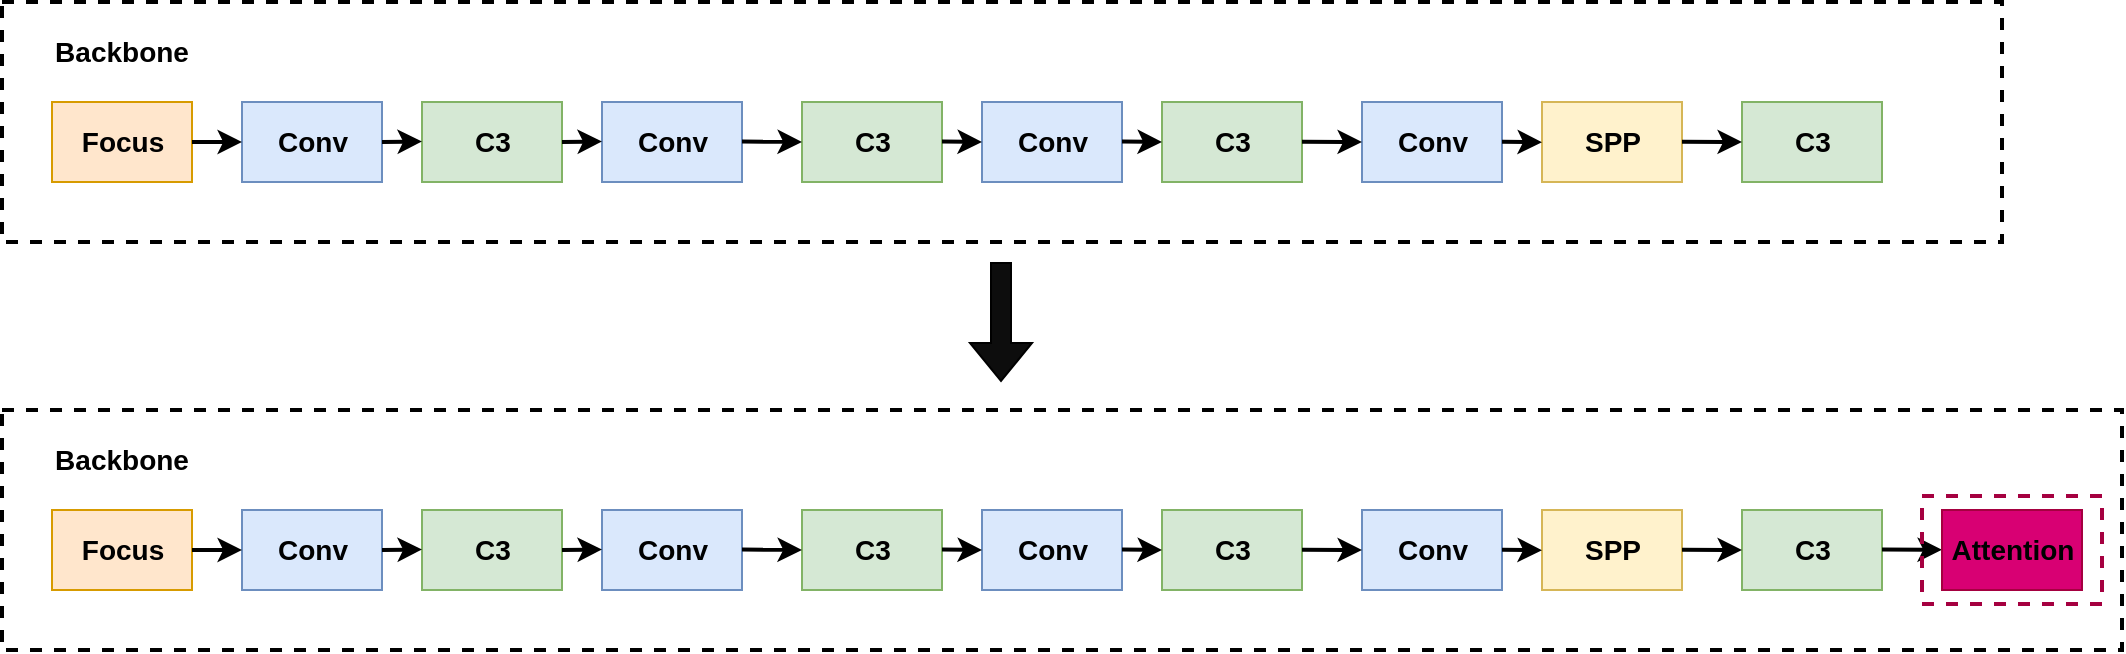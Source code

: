 <mxfile version="24.4.7" type="github">
  <diagram name="第 1 页" id="4MdKkwTL1JlU-X41MF6B">
    <mxGraphModel dx="1434" dy="746" grid="1" gridSize="10" guides="1" tooltips="1" connect="1" arrows="1" fold="1" page="1" pageScale="1" pageWidth="1169" pageHeight="827" math="0" shadow="0">
      <root>
        <mxCell id="0" />
        <mxCell id="1" parent="0" />
        <mxCell id="-DD8iEFyUxQleitiHUp1-1" value="" style="rounded=0;whiteSpace=wrap;html=1;strokeWidth=2;fillColor=none;dashed=1;" parent="1" vertex="1">
          <mxGeometry x="60" y="150" width="1000" height="120" as="geometry" />
        </mxCell>
        <mxCell id="-DD8iEFyUxQleitiHUp1-2" value="" style="rounded=0;whiteSpace=wrap;html=1;fillColor=#ffe6cc;strokeColor=#d79b00;" parent="1" vertex="1">
          <mxGeometry x="85" y="200" width="70" height="40" as="geometry" />
        </mxCell>
        <mxCell id="-DD8iEFyUxQleitiHUp1-3" value="&lt;font style=&quot;font-size: 14px;&quot;&gt;&lt;b&gt;Backbone&lt;/b&gt;&lt;/font&gt;" style="text;html=1;align=center;verticalAlign=middle;whiteSpace=wrap;rounded=0;" parent="1" vertex="1">
          <mxGeometry x="90" y="160" width="60" height="30" as="geometry" />
        </mxCell>
        <mxCell id="-DD8iEFyUxQleitiHUp1-4" value="" style="rounded=0;whiteSpace=wrap;html=1;fillColor=#dae8fc;strokeColor=#6c8ebf;" parent="1" vertex="1">
          <mxGeometry x="180" y="200" width="70" height="40" as="geometry" />
        </mxCell>
        <mxCell id="-DD8iEFyUxQleitiHUp1-5" value="" style="rounded=0;whiteSpace=wrap;html=1;fillColor=#d5e8d4;strokeColor=#82b366;" parent="1" vertex="1">
          <mxGeometry x="270" y="200" width="70" height="40" as="geometry" />
        </mxCell>
        <mxCell id="-DD8iEFyUxQleitiHUp1-6" value="" style="rounded=0;whiteSpace=wrap;html=1;fillColor=#dae8fc;strokeColor=#6c8ebf;" parent="1" vertex="1">
          <mxGeometry x="360" y="200" width="70" height="40" as="geometry" />
        </mxCell>
        <mxCell id="-DD8iEFyUxQleitiHUp1-7" value="" style="rounded=0;whiteSpace=wrap;html=1;fillColor=#d5e8d4;strokeColor=#82b366;" parent="1" vertex="1">
          <mxGeometry x="460" y="200" width="70" height="40" as="geometry" />
        </mxCell>
        <mxCell id="-DD8iEFyUxQleitiHUp1-8" value="" style="rounded=0;whiteSpace=wrap;html=1;fillColor=#dae8fc;strokeColor=#6c8ebf;" parent="1" vertex="1">
          <mxGeometry x="550" y="200" width="70" height="40" as="geometry" />
        </mxCell>
        <mxCell id="-DD8iEFyUxQleitiHUp1-9" value="" style="rounded=0;whiteSpace=wrap;html=1;fillColor=#d5e8d4;strokeColor=#82b366;" parent="1" vertex="1">
          <mxGeometry x="640" y="200" width="70" height="40" as="geometry" />
        </mxCell>
        <mxCell id="-DD8iEFyUxQleitiHUp1-10" value="" style="rounded=0;whiteSpace=wrap;html=1;fillColor=#dae8fc;strokeColor=#6c8ebf;" parent="1" vertex="1">
          <mxGeometry x="740" y="200" width="70" height="40" as="geometry" />
        </mxCell>
        <mxCell id="-DD8iEFyUxQleitiHUp1-11" value="" style="rounded=0;whiteSpace=wrap;html=1;fillColor=#fff2cc;strokeColor=#d6b656;" parent="1" vertex="1">
          <mxGeometry x="830" y="200" width="70" height="40" as="geometry" />
        </mxCell>
        <mxCell id="-DD8iEFyUxQleitiHUp1-12" value="" style="rounded=0;whiteSpace=wrap;html=1;fillColor=#d5e8d4;strokeColor=#82b366;" parent="1" vertex="1">
          <mxGeometry x="930" y="200" width="70" height="40" as="geometry" />
        </mxCell>
        <mxCell id="-DD8iEFyUxQleitiHUp1-13" value="&lt;font style=&quot;font-size: 14px;&quot;&gt;&lt;b&gt;Focus&lt;/b&gt;&lt;/font&gt;" style="text;html=1;align=center;verticalAlign=middle;resizable=0;points=[];autosize=1;strokeColor=none;fillColor=none;" parent="1" vertex="1">
          <mxGeometry x="90" y="205" width="60" height="30" as="geometry" />
        </mxCell>
        <mxCell id="-DD8iEFyUxQleitiHUp1-14" value="&lt;span style=&quot;font-size: 14px;&quot;&gt;&lt;b&gt;Conv&lt;/b&gt;&lt;/span&gt;" style="text;html=1;align=center;verticalAlign=middle;resizable=0;points=[];autosize=1;strokeColor=none;fillColor=none;" parent="1" vertex="1">
          <mxGeometry x="185" y="205" width="60" height="30" as="geometry" />
        </mxCell>
        <mxCell id="-DD8iEFyUxQleitiHUp1-15" value="&lt;span style=&quot;font-size: 14px;&quot;&gt;&lt;b&gt;Conv&lt;/b&gt;&lt;/span&gt;" style="text;html=1;align=center;verticalAlign=middle;resizable=0;points=[];autosize=1;strokeColor=none;fillColor=none;" parent="1" vertex="1">
          <mxGeometry x="365" y="205" width="60" height="30" as="geometry" />
        </mxCell>
        <mxCell id="-DD8iEFyUxQleitiHUp1-16" value="&lt;span style=&quot;font-size: 14px;&quot;&gt;&lt;b&gt;Conv&lt;/b&gt;&lt;/span&gt;" style="text;html=1;align=center;verticalAlign=middle;resizable=0;points=[];autosize=1;strokeColor=none;fillColor=none;" parent="1" vertex="1">
          <mxGeometry x="555" y="205" width="60" height="30" as="geometry" />
        </mxCell>
        <mxCell id="-DD8iEFyUxQleitiHUp1-17" value="&lt;span style=&quot;font-size: 14px;&quot;&gt;&lt;b&gt;Conv&lt;/b&gt;&lt;/span&gt;" style="text;html=1;align=center;verticalAlign=middle;resizable=0;points=[];autosize=1;strokeColor=none;fillColor=none;" parent="1" vertex="1">
          <mxGeometry x="745" y="205" width="60" height="30" as="geometry" />
        </mxCell>
        <mxCell id="-DD8iEFyUxQleitiHUp1-18" value="&lt;span style=&quot;font-size: 14px;&quot;&gt;&lt;b&gt;C3&lt;/b&gt;&lt;/span&gt;" style="text;html=1;align=center;verticalAlign=middle;resizable=0;points=[];autosize=1;strokeColor=none;fillColor=none;" parent="1" vertex="1">
          <mxGeometry x="285" y="205" width="40" height="30" as="geometry" />
        </mxCell>
        <mxCell id="-DD8iEFyUxQleitiHUp1-19" value="&lt;span style=&quot;font-size: 14px;&quot;&gt;&lt;b&gt;C3&lt;/b&gt;&lt;/span&gt;" style="text;html=1;align=center;verticalAlign=middle;resizable=0;points=[];autosize=1;strokeColor=none;fillColor=none;" parent="1" vertex="1">
          <mxGeometry x="475" y="205" width="40" height="30" as="geometry" />
        </mxCell>
        <mxCell id="-DD8iEFyUxQleitiHUp1-20" value="&lt;span style=&quot;font-size: 14px;&quot;&gt;&lt;b&gt;C3&lt;/b&gt;&lt;/span&gt;" style="text;html=1;align=center;verticalAlign=middle;resizable=0;points=[];autosize=1;strokeColor=none;fillColor=none;" parent="1" vertex="1">
          <mxGeometry x="655" y="205" width="40" height="30" as="geometry" />
        </mxCell>
        <mxCell id="-DD8iEFyUxQleitiHUp1-21" value="&lt;span style=&quot;font-size: 14px;&quot;&gt;&lt;b&gt;C3&lt;/b&gt;&lt;/span&gt;" style="text;html=1;align=center;verticalAlign=middle;resizable=0;points=[];autosize=1;strokeColor=none;fillColor=none;" parent="1" vertex="1">
          <mxGeometry x="945" y="205" width="40" height="30" as="geometry" />
        </mxCell>
        <mxCell id="-DD8iEFyUxQleitiHUp1-22" value="&lt;span style=&quot;font-size: 14px;&quot;&gt;&lt;b&gt;SPP&lt;/b&gt;&lt;/span&gt;" style="text;html=1;align=center;verticalAlign=middle;resizable=0;points=[];autosize=1;strokeColor=none;fillColor=none;" parent="1" vertex="1">
          <mxGeometry x="840" y="205" width="50" height="30" as="geometry" />
        </mxCell>
        <mxCell id="-DD8iEFyUxQleitiHUp1-46" value="" style="endArrow=classic;html=1;rounded=0;entryX=0;entryY=0.5;entryDx=0;entryDy=0;strokeWidth=2;" parent="1" target="-DD8iEFyUxQleitiHUp1-4" edge="1">
          <mxGeometry width="50" height="50" relative="1" as="geometry">
            <mxPoint x="155" y="220" as="sourcePoint" />
            <mxPoint x="205" y="170" as="targetPoint" />
          </mxGeometry>
        </mxCell>
        <mxCell id="-DD8iEFyUxQleitiHUp1-47" value="" style="endArrow=classic;html=1;rounded=0;entryX=0;entryY=0.5;entryDx=0;entryDy=0;strokeWidth=2;" parent="1" edge="1">
          <mxGeometry width="50" height="50" relative="1" as="geometry">
            <mxPoint x="250" y="220" as="sourcePoint" />
            <mxPoint x="270" y="219.76" as="targetPoint" />
          </mxGeometry>
        </mxCell>
        <mxCell id="-DD8iEFyUxQleitiHUp1-48" value="" style="endArrow=classic;html=1;rounded=0;entryX=0;entryY=0.5;entryDx=0;entryDy=0;strokeWidth=2;" parent="1" edge="1">
          <mxGeometry width="50" height="50" relative="1" as="geometry">
            <mxPoint x="340" y="220" as="sourcePoint" />
            <mxPoint x="360" y="219.76" as="targetPoint" />
          </mxGeometry>
        </mxCell>
        <mxCell id="-DD8iEFyUxQleitiHUp1-49" value="" style="endArrow=classic;html=1;rounded=0;entryX=0;entryY=0.5;entryDx=0;entryDy=0;strokeWidth=2;" parent="1" target="-DD8iEFyUxQleitiHUp1-7" edge="1">
          <mxGeometry width="50" height="50" relative="1" as="geometry">
            <mxPoint x="430" y="219.76" as="sourcePoint" />
            <mxPoint x="455" y="219.76" as="targetPoint" />
          </mxGeometry>
        </mxCell>
        <mxCell id="-DD8iEFyUxQleitiHUp1-50" value="" style="endArrow=classic;html=1;rounded=0;strokeWidth=2;" parent="1" edge="1">
          <mxGeometry width="50" height="50" relative="1" as="geometry">
            <mxPoint x="530" y="219.76" as="sourcePoint" />
            <mxPoint x="550" y="220" as="targetPoint" />
          </mxGeometry>
        </mxCell>
        <mxCell id="-DD8iEFyUxQleitiHUp1-52" value="" style="endArrow=classic;html=1;rounded=0;strokeWidth=2;" parent="1" edge="1">
          <mxGeometry width="50" height="50" relative="1" as="geometry">
            <mxPoint x="620" y="219.76" as="sourcePoint" />
            <mxPoint x="640" y="220" as="targetPoint" />
          </mxGeometry>
        </mxCell>
        <mxCell id="-DD8iEFyUxQleitiHUp1-54" value="" style="endArrow=classic;html=1;rounded=0;strokeWidth=2;entryX=0;entryY=0.5;entryDx=0;entryDy=0;" parent="1" target="-DD8iEFyUxQleitiHUp1-10" edge="1">
          <mxGeometry width="50" height="50" relative="1" as="geometry">
            <mxPoint x="710" y="219.88" as="sourcePoint" />
            <mxPoint x="730" y="220.12" as="targetPoint" />
          </mxGeometry>
        </mxCell>
        <mxCell id="-DD8iEFyUxQleitiHUp1-55" value="" style="endArrow=classic;html=1;rounded=0;strokeWidth=2;" parent="1" edge="1">
          <mxGeometry width="50" height="50" relative="1" as="geometry">
            <mxPoint x="810" y="219.88" as="sourcePoint" />
            <mxPoint x="830" y="220.12" as="targetPoint" />
          </mxGeometry>
        </mxCell>
        <mxCell id="-DD8iEFyUxQleitiHUp1-56" value="" style="endArrow=classic;html=1;rounded=0;strokeWidth=2;entryX=0;entryY=0.5;entryDx=0;entryDy=0;" parent="1" target="-DD8iEFyUxQleitiHUp1-12" edge="1">
          <mxGeometry width="50" height="50" relative="1" as="geometry">
            <mxPoint x="900" y="219.88" as="sourcePoint" />
            <mxPoint x="920" y="220.12" as="targetPoint" />
          </mxGeometry>
        </mxCell>
        <mxCell id="-DD8iEFyUxQleitiHUp1-57" value="" style="rounded=0;whiteSpace=wrap;html=1;strokeWidth=2;fillColor=none;dashed=1;" parent="1" vertex="1">
          <mxGeometry x="60" y="354" width="1060" height="120" as="geometry" />
        </mxCell>
        <mxCell id="-DD8iEFyUxQleitiHUp1-58" value="" style="rounded=0;whiteSpace=wrap;html=1;fillColor=#ffe6cc;strokeColor=#d79b00;" parent="1" vertex="1">
          <mxGeometry x="85" y="404" width="70" height="40" as="geometry" />
        </mxCell>
        <mxCell id="-DD8iEFyUxQleitiHUp1-59" value="&lt;font style=&quot;font-size: 14px;&quot;&gt;&lt;b&gt;Backbone&lt;/b&gt;&lt;/font&gt;" style="text;html=1;align=center;verticalAlign=middle;whiteSpace=wrap;rounded=0;" parent="1" vertex="1">
          <mxGeometry x="90" y="364" width="60" height="30" as="geometry" />
        </mxCell>
        <mxCell id="-DD8iEFyUxQleitiHUp1-60" value="" style="rounded=0;whiteSpace=wrap;html=1;fillColor=#dae8fc;strokeColor=#6c8ebf;" parent="1" vertex="1">
          <mxGeometry x="180" y="404" width="70" height="40" as="geometry" />
        </mxCell>
        <mxCell id="-DD8iEFyUxQleitiHUp1-61" value="" style="rounded=0;whiteSpace=wrap;html=1;fillColor=#d5e8d4;strokeColor=#82b366;" parent="1" vertex="1">
          <mxGeometry x="270" y="404" width="70" height="40" as="geometry" />
        </mxCell>
        <mxCell id="-DD8iEFyUxQleitiHUp1-62" value="" style="rounded=0;whiteSpace=wrap;html=1;fillColor=#dae8fc;strokeColor=#6c8ebf;" parent="1" vertex="1">
          <mxGeometry x="360" y="404" width="70" height="40" as="geometry" />
        </mxCell>
        <mxCell id="-DD8iEFyUxQleitiHUp1-63" value="" style="rounded=0;whiteSpace=wrap;html=1;fillColor=#d5e8d4;strokeColor=#82b366;" parent="1" vertex="1">
          <mxGeometry x="460" y="404" width="70" height="40" as="geometry" />
        </mxCell>
        <mxCell id="-DD8iEFyUxQleitiHUp1-64" value="" style="rounded=0;whiteSpace=wrap;html=1;fillColor=#dae8fc;strokeColor=#6c8ebf;" parent="1" vertex="1">
          <mxGeometry x="550" y="404" width="70" height="40" as="geometry" />
        </mxCell>
        <mxCell id="-DD8iEFyUxQleitiHUp1-65" value="" style="rounded=0;whiteSpace=wrap;html=1;fillColor=#d5e8d4;strokeColor=#82b366;" parent="1" vertex="1">
          <mxGeometry x="640" y="404" width="70" height="40" as="geometry" />
        </mxCell>
        <mxCell id="-DD8iEFyUxQleitiHUp1-66" value="" style="rounded=0;whiteSpace=wrap;html=1;fillColor=#dae8fc;strokeColor=#6c8ebf;" parent="1" vertex="1">
          <mxGeometry x="740" y="404" width="70" height="40" as="geometry" />
        </mxCell>
        <mxCell id="-DD8iEFyUxQleitiHUp1-67" value="" style="rounded=0;whiteSpace=wrap;html=1;fillColor=#fff2cc;strokeColor=#d6b656;" parent="1" vertex="1">
          <mxGeometry x="830" y="404" width="70" height="40" as="geometry" />
        </mxCell>
        <mxCell id="-DD8iEFyUxQleitiHUp1-68" value="" style="rounded=0;whiteSpace=wrap;html=1;fillColor=#d5e8d4;strokeColor=#82b366;" parent="1" vertex="1">
          <mxGeometry x="930" y="404" width="70" height="40" as="geometry" />
        </mxCell>
        <mxCell id="-DD8iEFyUxQleitiHUp1-69" value="&lt;font style=&quot;font-size: 14px;&quot;&gt;&lt;b&gt;Focus&lt;/b&gt;&lt;/font&gt;" style="text;html=1;align=center;verticalAlign=middle;resizable=0;points=[];autosize=1;strokeColor=none;fillColor=none;" parent="1" vertex="1">
          <mxGeometry x="90" y="409" width="60" height="30" as="geometry" />
        </mxCell>
        <mxCell id="-DD8iEFyUxQleitiHUp1-70" value="&lt;span style=&quot;font-size: 14px;&quot;&gt;&lt;b&gt;Conv&lt;/b&gt;&lt;/span&gt;" style="text;html=1;align=center;verticalAlign=middle;resizable=0;points=[];autosize=1;strokeColor=none;fillColor=none;" parent="1" vertex="1">
          <mxGeometry x="185" y="409" width="60" height="30" as="geometry" />
        </mxCell>
        <mxCell id="-DD8iEFyUxQleitiHUp1-71" value="&lt;span style=&quot;font-size: 14px;&quot;&gt;&lt;b&gt;Conv&lt;/b&gt;&lt;/span&gt;" style="text;html=1;align=center;verticalAlign=middle;resizable=0;points=[];autosize=1;strokeColor=none;fillColor=none;" parent="1" vertex="1">
          <mxGeometry x="365" y="409" width="60" height="30" as="geometry" />
        </mxCell>
        <mxCell id="-DD8iEFyUxQleitiHUp1-72" value="&lt;span style=&quot;font-size: 14px;&quot;&gt;&lt;b&gt;Conv&lt;/b&gt;&lt;/span&gt;" style="text;html=1;align=center;verticalAlign=middle;resizable=0;points=[];autosize=1;strokeColor=none;fillColor=none;" parent="1" vertex="1">
          <mxGeometry x="555" y="409" width="60" height="30" as="geometry" />
        </mxCell>
        <mxCell id="-DD8iEFyUxQleitiHUp1-73" value="&lt;span style=&quot;font-size: 14px;&quot;&gt;&lt;b&gt;Conv&lt;/b&gt;&lt;/span&gt;" style="text;html=1;align=center;verticalAlign=middle;resizable=0;points=[];autosize=1;strokeColor=none;fillColor=none;" parent="1" vertex="1">
          <mxGeometry x="745" y="409" width="60" height="30" as="geometry" />
        </mxCell>
        <mxCell id="-DD8iEFyUxQleitiHUp1-74" value="&lt;span style=&quot;font-size: 14px;&quot;&gt;&lt;b&gt;C3&lt;/b&gt;&lt;/span&gt;" style="text;html=1;align=center;verticalAlign=middle;resizable=0;points=[];autosize=1;strokeColor=none;fillColor=none;" parent="1" vertex="1">
          <mxGeometry x="285" y="409" width="40" height="30" as="geometry" />
        </mxCell>
        <mxCell id="-DD8iEFyUxQleitiHUp1-75" value="&lt;span style=&quot;font-size: 14px;&quot;&gt;&lt;b&gt;C3&lt;/b&gt;&lt;/span&gt;" style="text;html=1;align=center;verticalAlign=middle;resizable=0;points=[];autosize=1;strokeColor=none;fillColor=none;" parent="1" vertex="1">
          <mxGeometry x="475" y="409" width="40" height="30" as="geometry" />
        </mxCell>
        <mxCell id="-DD8iEFyUxQleitiHUp1-76" value="&lt;span style=&quot;font-size: 14px;&quot;&gt;&lt;b&gt;C3&lt;/b&gt;&lt;/span&gt;" style="text;html=1;align=center;verticalAlign=middle;resizable=0;points=[];autosize=1;strokeColor=none;fillColor=none;" parent="1" vertex="1">
          <mxGeometry x="655" y="409" width="40" height="30" as="geometry" />
        </mxCell>
        <mxCell id="-DD8iEFyUxQleitiHUp1-77" value="&lt;span style=&quot;font-size: 14px;&quot;&gt;&lt;b&gt;C3&lt;/b&gt;&lt;/span&gt;" style="text;html=1;align=center;verticalAlign=middle;resizable=0;points=[];autosize=1;strokeColor=none;fillColor=none;" parent="1" vertex="1">
          <mxGeometry x="945" y="409" width="40" height="30" as="geometry" />
        </mxCell>
        <mxCell id="-DD8iEFyUxQleitiHUp1-78" value="&lt;span style=&quot;font-size: 14px;&quot;&gt;&lt;b&gt;SPP&lt;/b&gt;&lt;/span&gt;" style="text;html=1;align=center;verticalAlign=middle;resizable=0;points=[];autosize=1;strokeColor=none;fillColor=none;" parent="1" vertex="1">
          <mxGeometry x="840" y="409" width="50" height="30" as="geometry" />
        </mxCell>
        <mxCell id="-DD8iEFyUxQleitiHUp1-79" value="" style="endArrow=classic;html=1;rounded=0;entryX=0;entryY=0.5;entryDx=0;entryDy=0;strokeWidth=2;" parent="1" target="-DD8iEFyUxQleitiHUp1-60" edge="1">
          <mxGeometry width="50" height="50" relative="1" as="geometry">
            <mxPoint x="155" y="424" as="sourcePoint" />
            <mxPoint x="205" y="374" as="targetPoint" />
          </mxGeometry>
        </mxCell>
        <mxCell id="-DD8iEFyUxQleitiHUp1-80" value="" style="endArrow=classic;html=1;rounded=0;entryX=0;entryY=0.5;entryDx=0;entryDy=0;strokeWidth=2;" parent="1" edge="1">
          <mxGeometry width="50" height="50" relative="1" as="geometry">
            <mxPoint x="250" y="424" as="sourcePoint" />
            <mxPoint x="270" y="423.76" as="targetPoint" />
          </mxGeometry>
        </mxCell>
        <mxCell id="-DD8iEFyUxQleitiHUp1-81" value="" style="endArrow=classic;html=1;rounded=0;entryX=0;entryY=0.5;entryDx=0;entryDy=0;strokeWidth=2;" parent="1" edge="1">
          <mxGeometry width="50" height="50" relative="1" as="geometry">
            <mxPoint x="340" y="424" as="sourcePoint" />
            <mxPoint x="360" y="423.76" as="targetPoint" />
          </mxGeometry>
        </mxCell>
        <mxCell id="-DD8iEFyUxQleitiHUp1-82" value="" style="endArrow=classic;html=1;rounded=0;entryX=0;entryY=0.5;entryDx=0;entryDy=0;strokeWidth=2;" parent="1" target="-DD8iEFyUxQleitiHUp1-63" edge="1">
          <mxGeometry width="50" height="50" relative="1" as="geometry">
            <mxPoint x="430" y="423.76" as="sourcePoint" />
            <mxPoint x="455" y="423.76" as="targetPoint" />
          </mxGeometry>
        </mxCell>
        <mxCell id="-DD8iEFyUxQleitiHUp1-83" value="" style="endArrow=classic;html=1;rounded=0;strokeWidth=2;" parent="1" edge="1">
          <mxGeometry width="50" height="50" relative="1" as="geometry">
            <mxPoint x="530" y="423.76" as="sourcePoint" />
            <mxPoint x="550" y="424" as="targetPoint" />
          </mxGeometry>
        </mxCell>
        <mxCell id="-DD8iEFyUxQleitiHUp1-84" value="" style="endArrow=classic;html=1;rounded=0;strokeWidth=2;" parent="1" edge="1">
          <mxGeometry width="50" height="50" relative="1" as="geometry">
            <mxPoint x="620" y="423.76" as="sourcePoint" />
            <mxPoint x="640" y="424" as="targetPoint" />
          </mxGeometry>
        </mxCell>
        <mxCell id="-DD8iEFyUxQleitiHUp1-85" value="" style="endArrow=classic;html=1;rounded=0;strokeWidth=2;entryX=0;entryY=0.5;entryDx=0;entryDy=0;" parent="1" target="-DD8iEFyUxQleitiHUp1-66" edge="1">
          <mxGeometry width="50" height="50" relative="1" as="geometry">
            <mxPoint x="710" y="423.88" as="sourcePoint" />
            <mxPoint x="730" y="424.12" as="targetPoint" />
          </mxGeometry>
        </mxCell>
        <mxCell id="-DD8iEFyUxQleitiHUp1-86" value="" style="endArrow=classic;html=1;rounded=0;strokeWidth=2;" parent="1" edge="1">
          <mxGeometry width="50" height="50" relative="1" as="geometry">
            <mxPoint x="810" y="423.88" as="sourcePoint" />
            <mxPoint x="830" y="424.12" as="targetPoint" />
          </mxGeometry>
        </mxCell>
        <mxCell id="-DD8iEFyUxQleitiHUp1-87" value="" style="endArrow=classic;html=1;rounded=0;strokeWidth=2;entryX=0;entryY=0.5;entryDx=0;entryDy=0;" parent="1" target="-DD8iEFyUxQleitiHUp1-68" edge="1">
          <mxGeometry width="50" height="50" relative="1" as="geometry">
            <mxPoint x="900" y="423.88" as="sourcePoint" />
            <mxPoint x="920" y="424.12" as="targetPoint" />
          </mxGeometry>
        </mxCell>
        <mxCell id="-DD8iEFyUxQleitiHUp1-88" value="" style="endArrow=classic;html=1;rounded=0;strokeWidth=2;entryX=0;entryY=0.5;entryDx=0;entryDy=0;" parent="1" edge="1">
          <mxGeometry width="50" height="50" relative="1" as="geometry">
            <mxPoint x="1000" y="423.76" as="sourcePoint" />
            <mxPoint x="1030" y="423.88" as="targetPoint" />
          </mxGeometry>
        </mxCell>
        <mxCell id="-DD8iEFyUxQleitiHUp1-90" value="" style="rounded=0;whiteSpace=wrap;html=1;fillColor=#d80073;strokeColor=#A50040;fontColor=#ffffff;" parent="1" vertex="1">
          <mxGeometry x="1030" y="404" width="70" height="40" as="geometry" />
        </mxCell>
        <mxCell id="-DD8iEFyUxQleitiHUp1-91" value="&lt;span style=&quot;font-size: 14px;&quot;&gt;&lt;b&gt;Attention&lt;/b&gt;&lt;/span&gt;" style="text;html=1;align=center;verticalAlign=middle;resizable=0;points=[];autosize=1;strokeColor=none;fillColor=none;" parent="1" vertex="1">
          <mxGeometry x="1025" y="409" width="80" height="30" as="geometry" />
        </mxCell>
        <mxCell id="-DD8iEFyUxQleitiHUp1-92" value="" style="shape=flexArrow;endArrow=classic;html=1;rounded=0;fillColor=#0d0d0d;" parent="1" edge="1">
          <mxGeometry width="50" height="50" relative="1" as="geometry">
            <mxPoint x="559.5" y="280" as="sourcePoint" />
            <mxPoint x="559.5" y="340" as="targetPoint" />
          </mxGeometry>
        </mxCell>
        <mxCell id="-DD8iEFyUxQleitiHUp1-93" value="" style="rounded=0;whiteSpace=wrap;html=1;fillColor=none;dashed=1;strokeWidth=2;fontColor=#ffffff;strokeColor=#A50040;" parent="1" vertex="1">
          <mxGeometry x="1020" y="397" width="90" height="54" as="geometry" />
        </mxCell>
      </root>
    </mxGraphModel>
  </diagram>
</mxfile>
